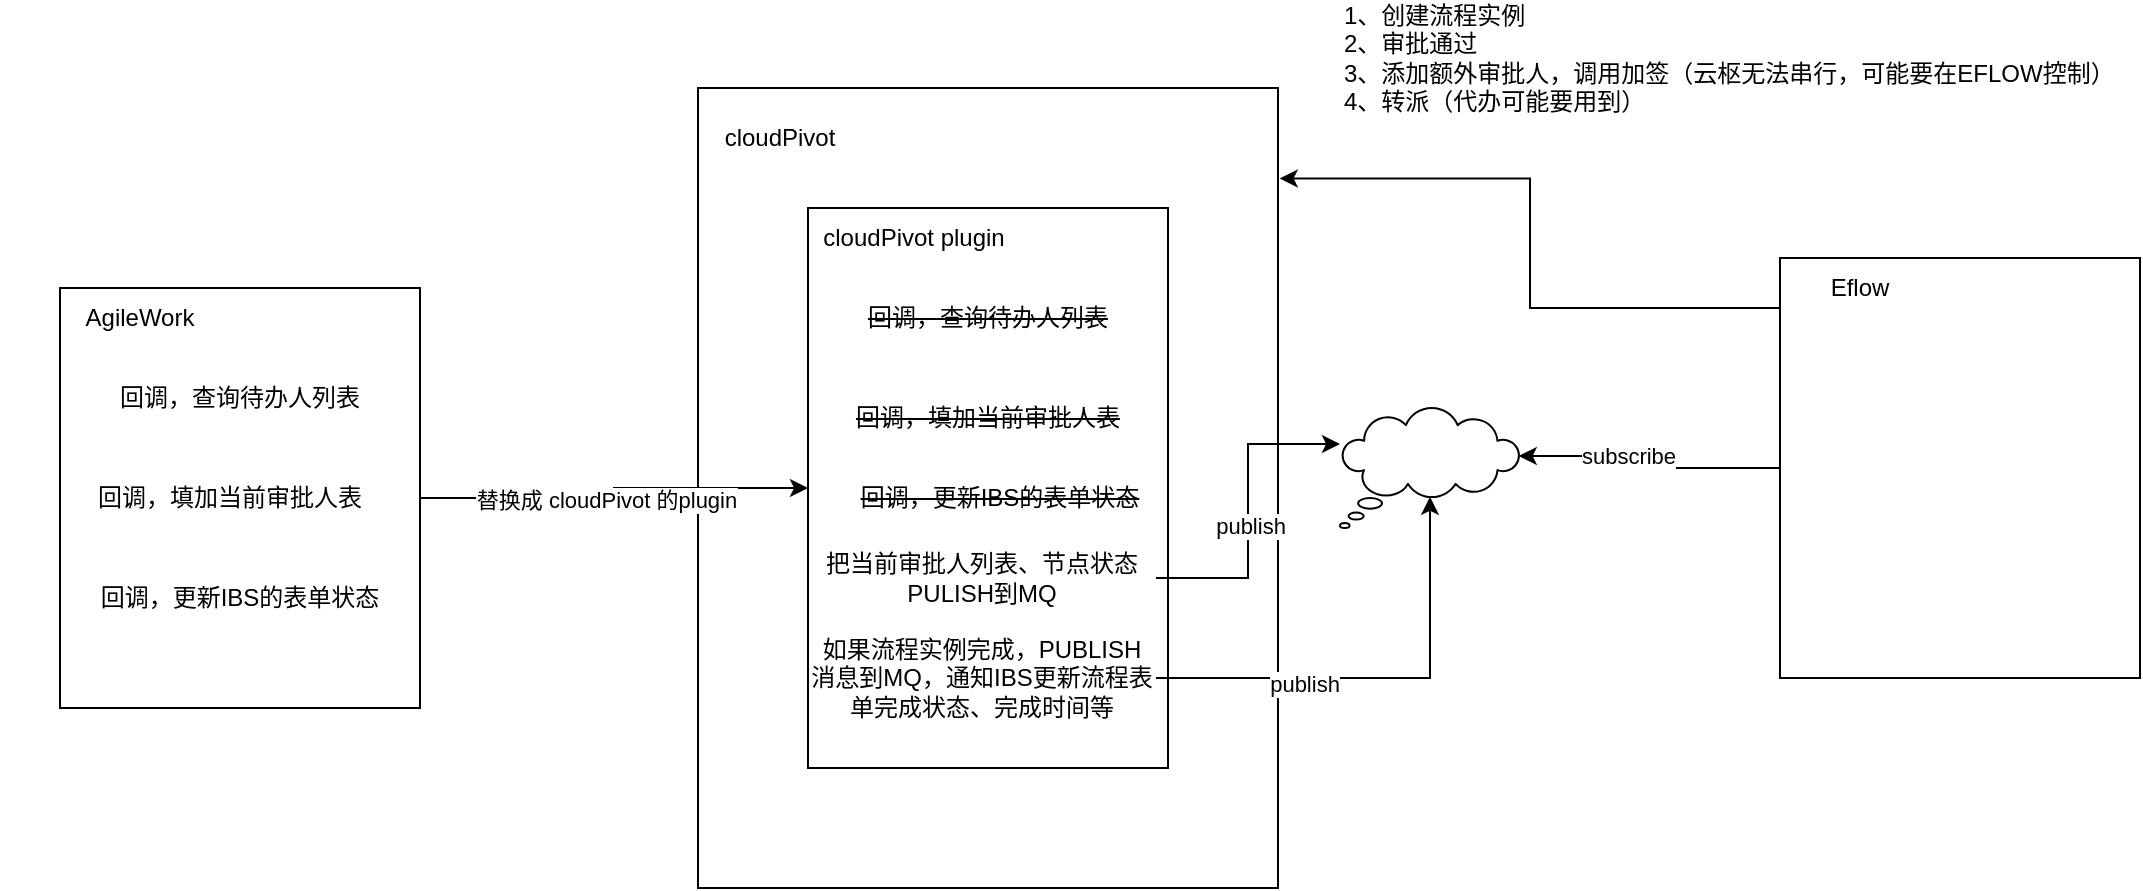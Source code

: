 <mxfile version="24.6.4" type="github">
  <diagram name="第 1 页" id="9VDkXiqXzSM0QYmHh2az">
    <mxGraphModel dx="1434" dy="772" grid="1" gridSize="10" guides="1" tooltips="1" connect="1" arrows="1" fold="1" page="1" pageScale="1" pageWidth="827" pageHeight="1169" math="0" shadow="0">
      <root>
        <mxCell id="0" />
        <mxCell id="1" parent="0" />
        <mxCell id="HYAi7QkFzsMV78lAO7AE-27" value="" style="rounded=0;whiteSpace=wrap;html=1;" vertex="1" parent="1">
          <mxGeometry x="389" y="70" width="290" height="400" as="geometry" />
        </mxCell>
        <mxCell id="HYAi7QkFzsMV78lAO7AE-12" style="edgeStyle=orthogonalEdgeStyle;rounded=0;orthogonalLoop=1;jettySize=auto;html=1;entryX=0;entryY=0.5;entryDx=0;entryDy=0;" edge="1" parent="1" source="HYAi7QkFzsMV78lAO7AE-1" target="HYAi7QkFzsMV78lAO7AE-7">
          <mxGeometry relative="1" as="geometry" />
        </mxCell>
        <mxCell id="HYAi7QkFzsMV78lAO7AE-13" value="替换成 cloudPivot 的plugin" style="edgeLabel;html=1;align=center;verticalAlign=middle;resizable=0;points=[];" vertex="1" connectable="0" parent="HYAi7QkFzsMV78lAO7AE-12">
          <mxGeometry x="-0.065" y="-1" relative="1" as="geometry">
            <mxPoint as="offset" />
          </mxGeometry>
        </mxCell>
        <mxCell id="HYAi7QkFzsMV78lAO7AE-1" value="" style="rounded=0;whiteSpace=wrap;html=1;" vertex="1" parent="1">
          <mxGeometry x="70" y="170" width="180" height="210" as="geometry" />
        </mxCell>
        <mxCell id="HYAi7QkFzsMV78lAO7AE-3" value="AgileWork" style="text;strokeColor=none;align=center;fillColor=none;html=1;verticalAlign=middle;whiteSpace=wrap;rounded=0;" vertex="1" parent="1">
          <mxGeometry x="80" y="170" width="60" height="30" as="geometry" />
        </mxCell>
        <mxCell id="HYAi7QkFzsMV78lAO7AE-4" value="回调，查询待办人列表" style="text;strokeColor=none;align=center;fillColor=none;html=1;verticalAlign=middle;whiteSpace=wrap;rounded=0;" vertex="1" parent="1">
          <mxGeometry x="40" y="210" width="240" height="30" as="geometry" />
        </mxCell>
        <mxCell id="HYAi7QkFzsMV78lAO7AE-5" value="回调，填加当前审批人表" style="text;strokeColor=none;align=center;fillColor=none;html=1;verticalAlign=middle;whiteSpace=wrap;rounded=0;" vertex="1" parent="1">
          <mxGeometry x="60" y="260" width="190" height="30" as="geometry" />
        </mxCell>
        <mxCell id="HYAi7QkFzsMV78lAO7AE-6" value="回调，更新IBS的表单状态" style="text;strokeColor=none;align=center;fillColor=none;html=1;verticalAlign=middle;whiteSpace=wrap;rounded=0;" vertex="1" parent="1">
          <mxGeometry x="40" y="310" width="240" height="30" as="geometry" />
        </mxCell>
        <mxCell id="HYAi7QkFzsMV78lAO7AE-7" value="" style="rounded=0;whiteSpace=wrap;html=1;" vertex="1" parent="1">
          <mxGeometry x="444" y="130" width="180" height="280" as="geometry" />
        </mxCell>
        <mxCell id="HYAi7QkFzsMV78lAO7AE-8" value="cloudPivot plugin" style="text;strokeColor=none;align=center;fillColor=none;html=1;verticalAlign=middle;whiteSpace=wrap;rounded=0;" vertex="1" parent="1">
          <mxGeometry x="444" y="130" width="106" height="30" as="geometry" />
        </mxCell>
        <mxCell id="HYAi7QkFzsMV78lAO7AE-9" value="&lt;strike&gt;回调，查询待办人列表&lt;/strike&gt;" style="text;strokeColor=none;align=center;fillColor=none;html=1;verticalAlign=middle;whiteSpace=wrap;rounded=0;" vertex="1" parent="1">
          <mxGeometry x="414" y="170" width="240" height="30" as="geometry" />
        </mxCell>
        <mxCell id="HYAi7QkFzsMV78lAO7AE-10" value="&lt;strike&gt;回调，填加当前审批人表&lt;/strike&gt;" style="text;strokeColor=none;align=center;fillColor=none;html=1;verticalAlign=middle;whiteSpace=wrap;rounded=0;" vertex="1" parent="1">
          <mxGeometry x="447" y="220" width="174" height="30" as="geometry" />
        </mxCell>
        <mxCell id="HYAi7QkFzsMV78lAO7AE-11" value="&lt;strike&gt;回调，更新IBS的表单状态&lt;/strike&gt;" style="text;strokeColor=none;align=center;fillColor=none;html=1;verticalAlign=middle;whiteSpace=wrap;rounded=0;" vertex="1" parent="1">
          <mxGeometry x="420" y="260" width="240" height="30" as="geometry" />
        </mxCell>
        <mxCell id="HYAi7QkFzsMV78lAO7AE-14" value="把当前审批人列表、节点状态PULISH到MQ" style="text;strokeColor=none;align=center;fillColor=none;html=1;verticalAlign=middle;whiteSpace=wrap;rounded=0;" vertex="1" parent="1">
          <mxGeometry x="444" y="300" width="174" height="30" as="geometry" />
        </mxCell>
        <mxCell id="HYAi7QkFzsMV78lAO7AE-16" value="如果流程实例完成，PUBLISH 消息到MQ，通知IBS更新流程表单完成状态、完成时间等" style="text;strokeColor=none;align=center;fillColor=none;html=1;verticalAlign=middle;whiteSpace=wrap;rounded=0;" vertex="1" parent="1">
          <mxGeometry x="444" y="350" width="174" height="30" as="geometry" />
        </mxCell>
        <mxCell id="HYAi7QkFzsMV78lAO7AE-17" value="" style="whiteSpace=wrap;html=1;shape=mxgraph.basic.cloud_callout" vertex="1" parent="1">
          <mxGeometry x="710" y="230" width="90" height="60" as="geometry" />
        </mxCell>
        <mxCell id="HYAi7QkFzsMV78lAO7AE-18" style="edgeStyle=orthogonalEdgeStyle;rounded=0;orthogonalLoop=1;jettySize=auto;html=1;entryX=0;entryY=0.3;entryDx=0;entryDy=0;entryPerimeter=0;" edge="1" parent="1" source="HYAi7QkFzsMV78lAO7AE-14" target="HYAi7QkFzsMV78lAO7AE-17">
          <mxGeometry relative="1" as="geometry" />
        </mxCell>
        <mxCell id="HYAi7QkFzsMV78lAO7AE-24" value="publish" style="edgeLabel;html=1;align=center;verticalAlign=middle;resizable=0;points=[];" vertex="1" connectable="0" parent="HYAi7QkFzsMV78lAO7AE-18">
          <mxGeometry x="-0.094" y="-1" relative="1" as="geometry">
            <mxPoint as="offset" />
          </mxGeometry>
        </mxCell>
        <mxCell id="HYAi7QkFzsMV78lAO7AE-19" style="edgeStyle=orthogonalEdgeStyle;rounded=0;orthogonalLoop=1;jettySize=auto;html=1;entryX=0.5;entryY=0.74;entryDx=0;entryDy=0;entryPerimeter=0;" edge="1" parent="1" source="HYAi7QkFzsMV78lAO7AE-16" target="HYAi7QkFzsMV78lAO7AE-17">
          <mxGeometry relative="1" as="geometry" />
        </mxCell>
        <mxCell id="HYAi7QkFzsMV78lAO7AE-25" value="publish" style="edgeLabel;html=1;align=center;verticalAlign=middle;resizable=0;points=[];" vertex="1" connectable="0" parent="HYAi7QkFzsMV78lAO7AE-19">
          <mxGeometry x="-0.35" y="-3" relative="1" as="geometry">
            <mxPoint as="offset" />
          </mxGeometry>
        </mxCell>
        <mxCell id="HYAi7QkFzsMV78lAO7AE-20" value="" style="rounded=0;whiteSpace=wrap;html=1;" vertex="1" parent="1">
          <mxGeometry x="930" y="155" width="180" height="210" as="geometry" />
        </mxCell>
        <mxCell id="HYAi7QkFzsMV78lAO7AE-21" value="Eflow" style="text;strokeColor=none;align=center;fillColor=none;html=1;verticalAlign=middle;whiteSpace=wrap;rounded=0;" vertex="1" parent="1">
          <mxGeometry x="940" y="155" width="60" height="30" as="geometry" />
        </mxCell>
        <mxCell id="HYAi7QkFzsMV78lAO7AE-23" style="edgeStyle=orthogonalEdgeStyle;rounded=0;orthogonalLoop=1;jettySize=auto;html=1;entryX=0.993;entryY=0.4;entryDx=0;entryDy=0;entryPerimeter=0;" edge="1" parent="1" source="HYAi7QkFzsMV78lAO7AE-20" target="HYAi7QkFzsMV78lAO7AE-17">
          <mxGeometry relative="1" as="geometry" />
        </mxCell>
        <mxCell id="HYAi7QkFzsMV78lAO7AE-26" value="subscribe" style="edgeLabel;html=1;align=center;verticalAlign=middle;resizable=0;points=[];" vertex="1" connectable="0" parent="HYAi7QkFzsMV78lAO7AE-23">
          <mxGeometry x="0.2" relative="1" as="geometry">
            <mxPoint as="offset" />
          </mxGeometry>
        </mxCell>
        <mxCell id="HYAi7QkFzsMV78lAO7AE-28" value="cloudPivot" style="text;strokeColor=none;align=center;fillColor=none;html=1;verticalAlign=middle;whiteSpace=wrap;rounded=0;" vertex="1" parent="1">
          <mxGeometry x="400" y="80" width="60" height="30" as="geometry" />
        </mxCell>
        <mxCell id="HYAi7QkFzsMV78lAO7AE-29" style="edgeStyle=orthogonalEdgeStyle;rounded=0;orthogonalLoop=1;jettySize=auto;html=1;entryX=1.003;entryY=0.113;entryDx=0;entryDy=0;entryPerimeter=0;" edge="1" parent="1" source="HYAi7QkFzsMV78lAO7AE-20" target="HYAi7QkFzsMV78lAO7AE-27">
          <mxGeometry relative="1" as="geometry">
            <Array as="points">
              <mxPoint x="805" y="180" />
              <mxPoint x="805" y="115" />
            </Array>
          </mxGeometry>
        </mxCell>
        <mxCell id="HYAi7QkFzsMV78lAO7AE-31" value="1、创建流程实例&lt;br&gt;2、审批通过&lt;div&gt;3、添加额外审批人，调用加签（云枢无法串行，可能要在EFLOW控制）&lt;/div&gt;&lt;div&gt;4、转派（代办可能要用到）&lt;/div&gt;" style="text;strokeColor=none;align=left;fillColor=none;html=1;verticalAlign=middle;whiteSpace=wrap;rounded=0;" vertex="1" parent="1">
          <mxGeometry x="710" y="30" width="390" height="50" as="geometry" />
        </mxCell>
      </root>
    </mxGraphModel>
  </diagram>
</mxfile>
